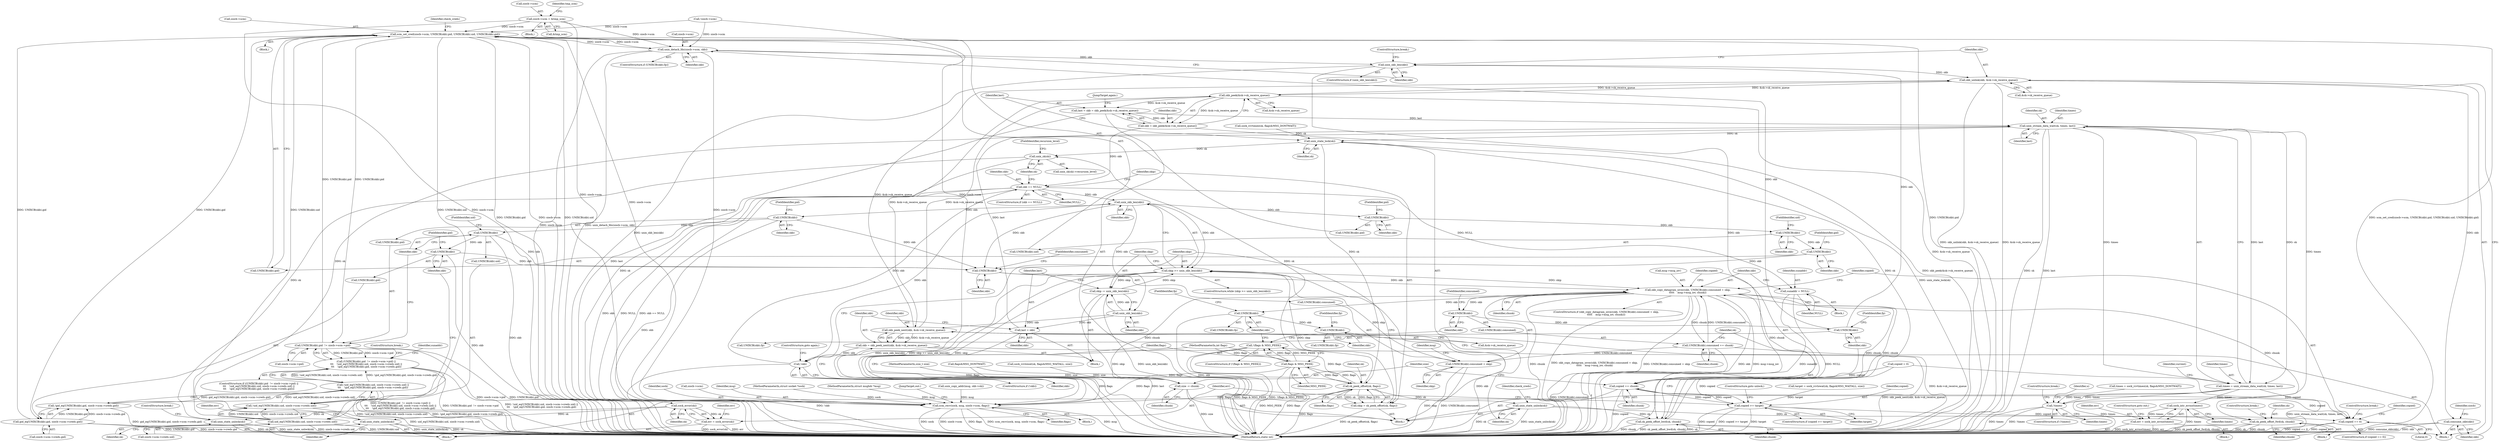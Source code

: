 digraph "0_linux_f3d3342602f8bcbf37d7c46641cb9bca7618eb1c_36@pointer" {
"1000193" [label="(Call,siocb->scm = &tmp_scm)"];
"1000392" [label="(Call,scm_set_cred(siocb->scm, UNIXCB(skb).pid, UNIXCB(skb).uid, UNIXCB(skb).gid))"];
"1000345" [label="(Call,UNIXCB(skb).pid  != siocb->scm->pid)"];
"1000344" [label="(Call,(UNIXCB(skb).pid  != siocb->scm->pid) ||\n\t\t\t    !uid_eq(UNIXCB(skb).uid, siocb->scm->creds.uid) ||\n\t\t\t    !gid_eq(UNIXCB(skb).gid, siocb->scm->creds.gid))"];
"1000357" [label="(Call,uid_eq(UNIXCB(skb).uid, siocb->scm->creds.uid))"];
"1000356" [label="(Call,!uid_eq(UNIXCB(skb).uid, siocb->scm->creds.uid))"];
"1000355" [label="(Call,!uid_eq(UNIXCB(skb).uid, siocb->scm->creds.uid) ||\n\t\t\t    !gid_eq(UNIXCB(skb).gid, siocb->scm->creds.gid))"];
"1000370" [label="(Call,gid_eq(UNIXCB(skb).gid, siocb->scm->creds.gid))"];
"1000369" [label="(Call,!gid_eq(UNIXCB(skb).gid, siocb->scm->creds.gid))"];
"1000471" [label="(Call,unix_detach_fds(siocb->scm, skb))"];
"1000477" [label="(Call,unix_skb_len(skb))"];
"1000480" [label="(Call,skb_unlink(skb, &sk->sk_receive_queue))"];
"1000231" [label="(Call,skb_peek(&sk->sk_receive_queue))"];
"1000227" [label="(Call,last = skb = skb_peek(&sk->sk_receive_queue))"];
"1000284" [label="(Call,unix_stream_data_wait(sk, timeo, last))"];
"1000225" [label="(Call,unix_state_lock(sk))"];
"1000244" [label="(Call,unix_sk(sk))"];
"1000255" [label="(Call,sock_error(sk))"];
"1000253" [label="(Call,err = sock_error(sk))"];
"1000267" [label="(Call,unix_state_unlock(sk))"];
"1000305" [label="(Call,unix_state_unlock(sk))"];
"1000310" [label="(Call,sk_peek_offset(sk, flags))"];
"1000308" [label="(Call,skip = sk_peek_offset(sk, flags))"];
"1000314" [label="(Call,skip >= unix_skb_len(skb))"];
"1000319" [label="(Call,skip -= unix_skb_len(skb))"];
"1000423" [label="(Call,skb_copy_datagram_iovec(skb, UNIXCB(skb).consumed + skip,\n\t\t\t\t\t    msg->msg_iov, chunk))"];
"1000445" [label="(Call,copied += chunk)"];
"1000249" [label="(Call,copied >= target)"];
"1000437" [label="(Call,copied == 0)"];
"1000448" [label="(Call,size -= chunk)"];
"1000457" [label="(Call,UNIXCB(skb).consumed += chunk)"];
"1000425" [label="(Call,UNIXCB(skb).consumed + skip)"];
"1000459" [label="(Call,UNIXCB(skb))"];
"1000468" [label="(Call,UNIXCB(skb))"];
"1000463" [label="(Call,sk_peek_offset_bwd(sk, chunk))"];
"1000499" [label="(Call,UNIXCB(skb))"];
"1000510" [label="(Call,UNIXCB(skb))"];
"1000513" [label="(Call,sk_peek_offset_fwd(sk, chunk))"];
"1000338" [label="(Call,unix_state_unlock(sk))"];
"1000453" [label="(Call,flags & MSG_PEEK)"];
"1000452" [label="(Call,!(flags & MSG_PEEK))"];
"1000523" [label="(Call,scm_recv(sock, msg, siocb->scm, flags))"];
"1000282" [label="(Call,timeo = unix_stream_data_wait(sk, timeo, last))"];
"1000274" [label="(Call,!timeo)"];
"1000300" [label="(Call,sock_intr_errno(timeo))"];
"1000298" [label="(Call,err = sock_intr_errno(timeo))"];
"1000229" [label="(Call,skb = skb_peek(&sk->sk_receive_queue))"];
"1000238" [label="(Call,skb == NULL)"];
"1000316" [label="(Call,unix_skb_len(skb))"];
"1000321" [label="(Call,unix_skb_len(skb))"];
"1000323" [label="(Call,last = skb)"];
"1000328" [label="(Call,skb_peek_next(skb, &sk->sk_receive_queue))"];
"1000326" [label="(Call,skb = skb_peek_next(skb, &sk->sk_receive_queue))"];
"1000335" [label="(Call,!skb)"];
"1000347" [label="(Call,UNIXCB(skb))"];
"1000359" [label="(Call,UNIXCB(skb))"];
"1000372" [label="(Call,UNIXCB(skb))"];
"1000427" [label="(Call,UNIXCB(skb))"];
"1000397" [label="(Call,UNIXCB(skb))"];
"1000401" [label="(Call,UNIXCB(skb))"];
"1000405" [label="(Call,UNIXCB(skb))"];
"1000419" [label="(Call,sunaddr = NULL)"];
"1000486" [label="(Call,consume_skb(skb))"];
"1000309" [label="(Identifier,skip)"];
"1000360" [label="(Identifier,skb)"];
"1000249" [label="(Call,copied >= target)"];
"1000438" [label="(Identifier,copied)"];
"1000339" [label="(Identifier,sk)"];
"1000460" [label="(Identifier,skb)"];
"1000311" [label="(Identifier,sk)"];
"1000516" [label="(ControlStructure,break;)"];
"1000413" [label="(Block,)"];
"1000486" [label="(Call,consume_skb(skb))"];
"1000193" [label="(Call,siocb->scm = &tmp_scm)"];
"1000436" [label="(ControlStructure,if (copied == 0))"];
"1000335" [label="(Call,!skb)"];
"1000285" [label="(Identifier,sk)"];
"1000287" [label="(Identifier,last)"];
"1000419" [label="(Call,sunaddr = NULL)"];
"1000258" [label="(Identifier,err)"];
"1000422" [label="(ControlStructure,if (skb_copy_datagram_iovec(skb, UNIXCB(skb).consumed + skip,\n\t\t\t\t\t    msg->msg_iov, chunk)))"];
"1000330" [label="(Call,&sk->sk_receive_queue)"];
"1000382" [label="(ControlStructure,break;)"];
"1000498" [label="(Call,UNIXCB(skb).fp)"];
"1000318" [label="(Block,)"];
"1000346" [label="(Call,UNIXCB(skb).pid)"];
"1000374" [label="(FieldIdentifier,gid)"];
"1000428" [label="(Identifier,skb)"];
"1000456" [label="(Block,)"];
"1000194" [label="(Call,siocb->scm)"];
"1000420" [label="(Identifier,sunaddr)"];
"1000403" [label="(FieldIdentifier,uid)"];
"1000343" [label="(ControlStructure,if ((UNIXCB(skb).pid  != siocb->scm->pid) ||\n\t\t\t    !uid_eq(UNIXCB(skb).uid, siocb->scm->creds.uid) ||\n\t\t\t    !gid_eq(UNIXCB(skb).gid, siocb->scm->creds.gid)))"];
"1000373" [label="(Identifier,skb)"];
"1000255" [label="(Call,sock_error(sk))"];
"1000512" [label="(FieldIdentifier,fp)"];
"1000225" [label="(Call,unix_state_lock(sk))"];
"1000276" [label="(ControlStructure,break;)"];
"1000362" [label="(Call,siocb->scm->creds.uid)"];
"1000254" [label="(Identifier,err)"];
"1000188" [label="(Call,!siocb->scm)"];
"1000465" [label="(Identifier,chunk)"];
"1000112" [label="(MethodParameterIn,int flags)"];
"1000341" [label="(Identifier,check_creds)"];
"1000500" [label="(Identifier,skb)"];
"1000447" [label="(Identifier,chunk)"];
"1000458" [label="(Call,UNIXCB(skb).consumed)"];
"1000453" [label="(Call,flags & MSG_PEEK)"];
"1000251" [label="(Identifier,target)"];
"1000431" [label="(Call,msg->msg_iov)"];
"1000201" [label="(Identifier,tmp_scm)"];
"1000407" [label="(FieldIdentifier,gid)"];
"1000499" [label="(Call,UNIXCB(skb))"];
"1000336" [label="(Identifier,skb)"];
"1000404" [label="(Call,UNIXCB(skb).gid)"];
"1000439" [label="(Literal,0)"];
"1000421" [label="(Identifier,NULL)"];
"1000347" [label="(Call,UNIXCB(skb))"];
"1000256" [label="(Identifier,sk)"];
"1000283" [label="(Identifier,timeo)"];
"1000192" [label="(Block,)"];
"1000491" [label="(Identifier,siocb)"];
"1000286" [label="(Identifier,timeo)"];
"1000470" [label="(FieldIdentifier,fp)"];
"1000472" [label="(Call,siocb->scm)"];
"1000455" [label="(Identifier,MSG_PEEK)"];
"1000326" [label="(Call,skb = skb_peek_next(skb, &sk->sk_receive_queue))"];
"1000398" [label="(Identifier,skb)"];
"1000240" [label="(Identifier,NULL)"];
"1000322" [label="(Identifier,skb)"];
"1000462" [label="(Identifier,chunk)"];
"1000393" [label="(Call,siocb->scm)"];
"1000487" [label="(Identifier,skb)"];
"1000423" [label="(Call,skb_copy_datagram_iovec(skb, UNIXCB(skb).consumed + skip,\n\t\t\t\t\t    msg->msg_iov, chunk))"];
"1000237" [label="(ControlStructure,if (skb == NULL))"];
"1000526" [label="(Call,siocb->scm)"];
"1000315" [label="(Identifier,skip)"];
"1000284" [label="(Call,unix_stream_data_wait(sk, timeo, last))"];
"1000445" [label="(Call,copied += chunk)"];
"1000355" [label="(Call,!uid_eq(UNIXCB(skb).uid, siocb->scm->creds.uid) ||\n\t\t\t    !gid_eq(UNIXCB(skb).gid, siocb->scm->creds.gid))"];
"1000338" [label="(Call,unix_state_unlock(sk))"];
"1000245" [label="(Identifier,sk)"];
"1000305" [label="(Call,unix_state_unlock(sk))"];
"1000525" [label="(Identifier,msg)"];
"1000226" [label="(Identifier,sk)"];
"1000273" [label="(ControlStructure,if (!timeo))"];
"1000476" [label="(ControlStructure,if (unix_skb_len(skb)))"];
"1000451" [label="(ControlStructure,if (!(flags & MSG_PEEK)))"];
"1000230" [label="(Identifier,skb)"];
"1000457" [label="(Call,UNIXCB(skb).consumed += chunk)"];
"1000297" [label="(Block,)"];
"1000253" [label="(Call,err = sock_error(sk))"];
"1000480" [label="(Call,skb_unlink(skb, &sk->sk_receive_queue))"];
"1000312" [label="(Identifier,flags)"];
"1000359" [label="(Call,UNIXCB(skb))"];
"1000138" [label="(Call,copied = 0)"];
"1000252" [label="(ControlStructure,goto unlock;)"];
"1000477" [label="(Call,unix_skb_len(skb))"];
"1000229" [label="(Call,skb = skb_peek(&sk->sk_receive_queue))"];
"1000109" [label="(MethodParameterIn,struct socket *sock)"];
"1000402" [label="(Identifier,skb)"];
"1000450" [label="(Identifier,chunk)"];
"1000349" [label="(FieldIdentifier,pid)"];
"1000291" [label="(Identifier,current)"];
"1000461" [label="(FieldIdentifier,consumed)"];
"1000110" [label="(MethodParameterIn,struct msghdr *msg)"];
"1000532" [label="(MethodReturn,static int)"];
"1000371" [label="(Call,UNIXCB(skb).gid)"];
"1000429" [label="(FieldIdentifier,consumed)"];
"1000316" [label="(Call,unix_skb_len(skb))"];
"1000182" [label="(Call,sock_rcvtimeo(sk, flags&MSG_DONTWAIT))"];
"1000427" [label="(Call,UNIXCB(skb))"];
"1000270" [label="(Identifier,err)"];
"1000469" [label="(Identifier,skb)"];
"1000113" [label="(Block,)"];
"1000530" [label="(JumpTarget,out:)"];
"1000414" [label="(Call,unix_copy_addr(msg, skb->sk))"];
"1000302" [label="(ControlStructure,goto out;)"];
"1000172" [label="(Call,target = sock_rcvlowat(sk, flags&MSG_WAITALL, size))"];
"1000514" [label="(Identifier,sk)"];
"1000344" [label="(Call,(UNIXCB(skb).pid  != siocb->scm->pid) ||\n\t\t\t    !uid_eq(UNIXCB(skb).uid, siocb->scm->creds.uid) ||\n\t\t\t    !gid_eq(UNIXCB(skb).gid, siocb->scm->creds.gid))"];
"1000327" [label="(Identifier,skb)"];
"1000241" [label="(Block,)"];
"1000232" [label="(Call,&sk->sk_receive_queue)"];
"1000524" [label="(Identifier,sock)"];
"1000372" [label="(Call,UNIXCB(skb))"];
"1000370" [label="(Call,gid_eq(UNIXCB(skb).gid, siocb->scm->creds.gid))"];
"1000350" [label="(Call,siocb->scm->pid)"];
"1000236" [label="(JumpTarget,again:)"];
"1000400" [label="(Call,UNIXCB(skb).uid)"];
"1000221" [label="(Block,)"];
"1000356" [label="(Call,!uid_eq(UNIXCB(skb).uid, siocb->scm->creds.uid))"];
"1000282" [label="(Call,timeo = unix_stream_data_wait(sk, timeo, last))"];
"1000319" [label="(Call,skip -= unix_skb_len(skb))"];
"1000425" [label="(Call,UNIXCB(skb).consumed + skip)"];
"1000399" [label="(FieldIdentifier,pid)"];
"1000509" [label="(Call,UNIXCB(skb).fp)"];
"1000357" [label="(Call,uid_eq(UNIXCB(skb).uid, siocb->scm->creds.uid))"];
"1000184" [label="(Call,flags&MSG_DONTWAIT)"];
"1000111" [label="(MethodParameterIn,size_t size)"];
"1000406" [label="(Identifier,skb)"];
"1000511" [label="(Identifier,skb)"];
"1000314" [label="(Call,skip >= unix_skb_len(skb))"];
"1000174" [label="(Call,sock_rcvlowat(sk, flags&MSG_WAITALL, size))"];
"1000481" [label="(Identifier,skb)"];
"1000459" [label="(Call,UNIXCB(skb))"];
"1000308" [label="(Call,skip = sk_peek_offset(sk, flags))"];
"1000463" [label="(Call,sk_peek_offset_bwd(sk, chunk))"];
"1000324" [label="(Identifier,last)"];
"1000452" [label="(Call,!(flags & MSG_PEEK))"];
"1000432" [label="(Identifier,msg)"];
"1000358" [label="(Call,UNIXCB(skb).uid)"];
"1000267" [label="(Call,unix_state_unlock(sk))"];
"1000437" [label="(Call,copied == 0)"];
"1000466" [label="(ControlStructure,if (UNIXCB(skb).fp))"];
"1000274" [label="(Call,!timeo)"];
"1000298" [label="(Call,err = sock_intr_errno(timeo))"];
"1000238" [label="(Call,skb == NULL)"];
"1000496" [label="(Block,)"];
"1000397" [label="(Call,UNIXCB(skb))"];
"1000323" [label="(Call,last = skb)"];
"1000246" [label="(FieldIdentifier,recursion_level)"];
"1000239" [label="(Identifier,skb)"];
"1000280" [label="(Identifier,u)"];
"1000482" [label="(Call,&sk->sk_receive_queue)"];
"1000523" [label="(Call,scm_recv(sock, msg, siocb->scm, flags))"];
"1000479" [label="(ControlStructure,break;)"];
"1000313" [label="(ControlStructure,while (skip >= unix_skb_len(skb)))"];
"1000361" [label="(FieldIdentifier,uid)"];
"1000513" [label="(Call,sk_peek_offset_fwd(sk, chunk))"];
"1000369" [label="(Call,!gid_eq(UNIXCB(skb).gid, siocb->scm->creds.gid))"];
"1000228" [label="(Identifier,last)"];
"1000268" [label="(Identifier,sk)"];
"1000446" [label="(Identifier,copied)"];
"1000300" [label="(Call,sock_intr_errno(timeo))"];
"1000317" [label="(Identifier,skb)"];
"1000348" [label="(Identifier,skb)"];
"1000334" [label="(ControlStructure,if (!skb))"];
"1000329" [label="(Identifier,skb)"];
"1000510" [label="(Call,UNIXCB(skb))"];
"1000444" [label="(ControlStructure,break;)"];
"1000515" [label="(Identifier,chunk)"];
"1000244" [label="(Call,unix_sk(sk))"];
"1000320" [label="(Identifier,skip)"];
"1000197" [label="(Call,&tmp_scm)"];
"1000306" [label="(Identifier,sk)"];
"1000434" [label="(Identifier,chunk)"];
"1000248" [label="(ControlStructure,if (copied >= target))"];
"1000250" [label="(Identifier,copied)"];
"1000467" [label="(Call,UNIXCB(skb).fp)"];
"1000529" [label="(Identifier,flags)"];
"1000275" [label="(Identifier,timeo)"];
"1000299" [label="(Identifier,err)"];
"1000391" [label="(Block,)"];
"1000243" [label="(Call,unix_sk(sk)->recursion_level)"];
"1000180" [label="(Call,timeo = sock_rcvtimeo(sk, flags&MSG_DONTWAIT))"];
"1000325" [label="(Identifier,skb)"];
"1000321" [label="(Call,unix_skb_len(skb))"];
"1000424" [label="(Identifier,skb)"];
"1000401" [label="(Call,UNIXCB(skb))"];
"1000478" [label="(Identifier,skb)"];
"1000405" [label="(Call,UNIXCB(skb))"];
"1000227" [label="(Call,last = skb = skb_peek(&sk->sk_receive_queue))"];
"1000396" [label="(Call,UNIXCB(skb).pid)"];
"1000449" [label="(Identifier,size)"];
"1000454" [label="(Identifier,flags)"];
"1000375" [label="(Call,siocb->scm->creds.gid)"];
"1000441" [label="(Identifier,copied)"];
"1000307" [label="(ControlStructure,break;)"];
"1000468" [label="(Call,UNIXCB(skb))"];
"1000328" [label="(Call,skb_peek_next(skb, &sk->sk_receive_queue))"];
"1000301" [label="(Identifier,timeo)"];
"1000426" [label="(Call,UNIXCB(skb).consumed)"];
"1000501" [label="(FieldIdentifier,fp)"];
"1000231" [label="(Call,skb_peek(&sk->sk_receive_queue))"];
"1000464" [label="(Identifier,sk)"];
"1000430" [label="(Identifier,skip)"];
"1000471" [label="(Call,unix_detach_fds(siocb->scm, skb))"];
"1000337" [label="(ControlStructure,goto again;)"];
"1000475" [label="(Identifier,skb)"];
"1000310" [label="(Call,sk_peek_offset(sk, flags))"];
"1000409" [label="(Identifier,check_creds)"];
"1000345" [label="(Call,UNIXCB(skb).pid  != siocb->scm->pid)"];
"1000392" [label="(Call,scm_set_cred(siocb->scm, UNIXCB(skb).pid, UNIXCB(skb).uid, UNIXCB(skb).gid))"];
"1000448" [label="(Call,size -= chunk)"];
"1000412" [label="(Identifier,sunaddr)"];
"1000193" -> "1000192"  [label="AST: "];
"1000193" -> "1000197"  [label="CFG: "];
"1000194" -> "1000193"  [label="AST: "];
"1000197" -> "1000193"  [label="AST: "];
"1000201" -> "1000193"  [label="CFG: "];
"1000193" -> "1000532"  [label="DDG: siocb->scm"];
"1000193" -> "1000392"  [label="DDG: siocb->scm"];
"1000193" -> "1000471"  [label="DDG: siocb->scm"];
"1000193" -> "1000523"  [label="DDG: siocb->scm"];
"1000392" -> "1000391"  [label="AST: "];
"1000392" -> "1000404"  [label="CFG: "];
"1000393" -> "1000392"  [label="AST: "];
"1000396" -> "1000392"  [label="AST: "];
"1000400" -> "1000392"  [label="AST: "];
"1000404" -> "1000392"  [label="AST: "];
"1000409" -> "1000392"  [label="CFG: "];
"1000392" -> "1000532"  [label="DDG: UNIXCB(skb).pid"];
"1000392" -> "1000532"  [label="DDG: scm_set_cred(siocb->scm, UNIXCB(skb).pid, UNIXCB(skb).uid, UNIXCB(skb).gid)"];
"1000392" -> "1000532"  [label="DDG: UNIXCB(skb).gid"];
"1000392" -> "1000532"  [label="DDG: siocb->scm"];
"1000392" -> "1000532"  [label="DDG: UNIXCB(skb).uid"];
"1000392" -> "1000345"  [label="DDG: UNIXCB(skb).pid"];
"1000392" -> "1000357"  [label="DDG: UNIXCB(skb).uid"];
"1000392" -> "1000370"  [label="DDG: UNIXCB(skb).gid"];
"1000471" -> "1000392"  [label="DDG: siocb->scm"];
"1000188" -> "1000392"  [label="DDG: siocb->scm"];
"1000345" -> "1000392"  [label="DDG: UNIXCB(skb).pid"];
"1000357" -> "1000392"  [label="DDG: UNIXCB(skb).uid"];
"1000370" -> "1000392"  [label="DDG: UNIXCB(skb).gid"];
"1000392" -> "1000471"  [label="DDG: siocb->scm"];
"1000392" -> "1000523"  [label="DDG: siocb->scm"];
"1000345" -> "1000344"  [label="AST: "];
"1000345" -> "1000350"  [label="CFG: "];
"1000346" -> "1000345"  [label="AST: "];
"1000350" -> "1000345"  [label="AST: "];
"1000360" -> "1000345"  [label="CFG: "];
"1000344" -> "1000345"  [label="CFG: "];
"1000345" -> "1000532"  [label="DDG: siocb->scm->pid"];
"1000345" -> "1000532"  [label="DDG: UNIXCB(skb).pid"];
"1000345" -> "1000344"  [label="DDG: UNIXCB(skb).pid"];
"1000345" -> "1000344"  [label="DDG: siocb->scm->pid"];
"1000344" -> "1000343"  [label="AST: "];
"1000344" -> "1000355"  [label="CFG: "];
"1000355" -> "1000344"  [label="AST: "];
"1000382" -> "1000344"  [label="CFG: "];
"1000412" -> "1000344"  [label="CFG: "];
"1000344" -> "1000532"  [label="DDG: (UNIXCB(skb).pid  != siocb->scm->pid) ||\n\t\t\t    !uid_eq(UNIXCB(skb).uid, siocb->scm->creds.uid) ||\n\t\t\t    !gid_eq(UNIXCB(skb).gid, siocb->scm->creds.gid)"];
"1000344" -> "1000532"  [label="DDG: UNIXCB(skb).pid  != siocb->scm->pid"];
"1000344" -> "1000532"  [label="DDG: !uid_eq(UNIXCB(skb).uid, siocb->scm->creds.uid) ||\n\t\t\t    !gid_eq(UNIXCB(skb).gid, siocb->scm->creds.gid)"];
"1000355" -> "1000344"  [label="DDG: !uid_eq(UNIXCB(skb).uid, siocb->scm->creds.uid)"];
"1000355" -> "1000344"  [label="DDG: !gid_eq(UNIXCB(skb).gid, siocb->scm->creds.gid)"];
"1000357" -> "1000356"  [label="AST: "];
"1000357" -> "1000362"  [label="CFG: "];
"1000358" -> "1000357"  [label="AST: "];
"1000362" -> "1000357"  [label="AST: "];
"1000356" -> "1000357"  [label="CFG: "];
"1000357" -> "1000532"  [label="DDG: UNIXCB(skb).uid"];
"1000357" -> "1000532"  [label="DDG: siocb->scm->creds.uid"];
"1000357" -> "1000356"  [label="DDG: UNIXCB(skb).uid"];
"1000357" -> "1000356"  [label="DDG: siocb->scm->creds.uid"];
"1000356" -> "1000355"  [label="AST: "];
"1000373" -> "1000356"  [label="CFG: "];
"1000355" -> "1000356"  [label="CFG: "];
"1000356" -> "1000532"  [label="DDG: uid_eq(UNIXCB(skb).uid, siocb->scm->creds.uid)"];
"1000356" -> "1000355"  [label="DDG: uid_eq(UNIXCB(skb).uid, siocb->scm->creds.uid)"];
"1000355" -> "1000369"  [label="CFG: "];
"1000369" -> "1000355"  [label="AST: "];
"1000355" -> "1000532"  [label="DDG: !gid_eq(UNIXCB(skb).gid, siocb->scm->creds.gid)"];
"1000355" -> "1000532"  [label="DDG: !uid_eq(UNIXCB(skb).uid, siocb->scm->creds.uid)"];
"1000369" -> "1000355"  [label="DDG: gid_eq(UNIXCB(skb).gid, siocb->scm->creds.gid)"];
"1000370" -> "1000369"  [label="AST: "];
"1000370" -> "1000375"  [label="CFG: "];
"1000371" -> "1000370"  [label="AST: "];
"1000375" -> "1000370"  [label="AST: "];
"1000369" -> "1000370"  [label="CFG: "];
"1000370" -> "1000532"  [label="DDG: siocb->scm->creds.gid"];
"1000370" -> "1000532"  [label="DDG: UNIXCB(skb).gid"];
"1000370" -> "1000369"  [label="DDG: UNIXCB(skb).gid"];
"1000370" -> "1000369"  [label="DDG: siocb->scm->creds.gid"];
"1000369" -> "1000532"  [label="DDG: gid_eq(UNIXCB(skb).gid, siocb->scm->creds.gid)"];
"1000471" -> "1000466"  [label="AST: "];
"1000471" -> "1000475"  [label="CFG: "];
"1000472" -> "1000471"  [label="AST: "];
"1000475" -> "1000471"  [label="AST: "];
"1000478" -> "1000471"  [label="CFG: "];
"1000471" -> "1000532"  [label="DDG: siocb->scm"];
"1000471" -> "1000532"  [label="DDG: unix_detach_fds(siocb->scm, skb)"];
"1000188" -> "1000471"  [label="DDG: siocb->scm"];
"1000468" -> "1000471"  [label="DDG: skb"];
"1000471" -> "1000477"  [label="DDG: skb"];
"1000471" -> "1000523"  [label="DDG: siocb->scm"];
"1000477" -> "1000476"  [label="AST: "];
"1000477" -> "1000478"  [label="CFG: "];
"1000478" -> "1000477"  [label="AST: "];
"1000479" -> "1000477"  [label="CFG: "];
"1000481" -> "1000477"  [label="CFG: "];
"1000477" -> "1000532"  [label="DDG: unix_skb_len(skb)"];
"1000477" -> "1000532"  [label="DDG: skb"];
"1000468" -> "1000477"  [label="DDG: skb"];
"1000477" -> "1000480"  [label="DDG: skb"];
"1000480" -> "1000456"  [label="AST: "];
"1000480" -> "1000482"  [label="CFG: "];
"1000481" -> "1000480"  [label="AST: "];
"1000482" -> "1000480"  [label="AST: "];
"1000487" -> "1000480"  [label="CFG: "];
"1000480" -> "1000532"  [label="DDG: skb_unlink(skb, &sk->sk_receive_queue)"];
"1000480" -> "1000532"  [label="DDG: &sk->sk_receive_queue"];
"1000480" -> "1000231"  [label="DDG: &sk->sk_receive_queue"];
"1000328" -> "1000480"  [label="DDG: &sk->sk_receive_queue"];
"1000231" -> "1000480"  [label="DDG: &sk->sk_receive_queue"];
"1000480" -> "1000486"  [label="DDG: skb"];
"1000231" -> "1000229"  [label="AST: "];
"1000231" -> "1000232"  [label="CFG: "];
"1000232" -> "1000231"  [label="AST: "];
"1000229" -> "1000231"  [label="CFG: "];
"1000231" -> "1000532"  [label="DDG: &sk->sk_receive_queue"];
"1000231" -> "1000227"  [label="DDG: &sk->sk_receive_queue"];
"1000231" -> "1000229"  [label="DDG: &sk->sk_receive_queue"];
"1000328" -> "1000231"  [label="DDG: &sk->sk_receive_queue"];
"1000231" -> "1000328"  [label="DDG: &sk->sk_receive_queue"];
"1000227" -> "1000221"  [label="AST: "];
"1000227" -> "1000229"  [label="CFG: "];
"1000228" -> "1000227"  [label="AST: "];
"1000229" -> "1000227"  [label="AST: "];
"1000236" -> "1000227"  [label="CFG: "];
"1000227" -> "1000532"  [label="DDG: last"];
"1000229" -> "1000227"  [label="DDG: skb"];
"1000227" -> "1000284"  [label="DDG: last"];
"1000284" -> "1000282"  [label="AST: "];
"1000284" -> "1000287"  [label="CFG: "];
"1000285" -> "1000284"  [label="AST: "];
"1000286" -> "1000284"  [label="AST: "];
"1000287" -> "1000284"  [label="AST: "];
"1000282" -> "1000284"  [label="CFG: "];
"1000284" -> "1000532"  [label="DDG: sk"];
"1000284" -> "1000532"  [label="DDG: last"];
"1000284" -> "1000225"  [label="DDG: sk"];
"1000284" -> "1000282"  [label="DDG: sk"];
"1000284" -> "1000282"  [label="DDG: timeo"];
"1000284" -> "1000282"  [label="DDG: last"];
"1000267" -> "1000284"  [label="DDG: sk"];
"1000274" -> "1000284"  [label="DDG: timeo"];
"1000323" -> "1000284"  [label="DDG: last"];
"1000225" -> "1000221"  [label="AST: "];
"1000225" -> "1000226"  [label="CFG: "];
"1000226" -> "1000225"  [label="AST: "];
"1000228" -> "1000225"  [label="CFG: "];
"1000225" -> "1000532"  [label="DDG: unix_state_lock(sk)"];
"1000463" -> "1000225"  [label="DDG: sk"];
"1000182" -> "1000225"  [label="DDG: sk"];
"1000225" -> "1000244"  [label="DDG: sk"];
"1000225" -> "1000310"  [label="DDG: sk"];
"1000244" -> "1000243"  [label="AST: "];
"1000244" -> "1000245"  [label="CFG: "];
"1000245" -> "1000244"  [label="AST: "];
"1000246" -> "1000244"  [label="CFG: "];
"1000310" -> "1000244"  [label="DDG: sk"];
"1000244" -> "1000255"  [label="DDG: sk"];
"1000244" -> "1000305"  [label="DDG: sk"];
"1000255" -> "1000253"  [label="AST: "];
"1000255" -> "1000256"  [label="CFG: "];
"1000256" -> "1000255"  [label="AST: "];
"1000253" -> "1000255"  [label="CFG: "];
"1000255" -> "1000253"  [label="DDG: sk"];
"1000255" -> "1000267"  [label="DDG: sk"];
"1000255" -> "1000305"  [label="DDG: sk"];
"1000253" -> "1000241"  [label="AST: "];
"1000254" -> "1000253"  [label="AST: "];
"1000258" -> "1000253"  [label="CFG: "];
"1000253" -> "1000532"  [label="DDG: sock_error(sk)"];
"1000253" -> "1000532"  [label="DDG: err"];
"1000267" -> "1000241"  [label="AST: "];
"1000267" -> "1000268"  [label="CFG: "];
"1000268" -> "1000267"  [label="AST: "];
"1000270" -> "1000267"  [label="CFG: "];
"1000267" -> "1000532"  [label="DDG: sk"];
"1000267" -> "1000532"  [label="DDG: unix_state_unlock(sk)"];
"1000305" -> "1000241"  [label="AST: "];
"1000305" -> "1000306"  [label="CFG: "];
"1000306" -> "1000305"  [label="AST: "];
"1000307" -> "1000305"  [label="CFG: "];
"1000305" -> "1000532"  [label="DDG: unix_state_unlock(sk)"];
"1000305" -> "1000532"  [label="DDG: sk"];
"1000310" -> "1000308"  [label="AST: "];
"1000310" -> "1000312"  [label="CFG: "];
"1000311" -> "1000310"  [label="AST: "];
"1000312" -> "1000310"  [label="AST: "];
"1000308" -> "1000310"  [label="CFG: "];
"1000310" -> "1000532"  [label="DDG: flags"];
"1000310" -> "1000308"  [label="DDG: sk"];
"1000310" -> "1000308"  [label="DDG: flags"];
"1000184" -> "1000310"  [label="DDG: flags"];
"1000453" -> "1000310"  [label="DDG: flags"];
"1000112" -> "1000310"  [label="DDG: flags"];
"1000310" -> "1000338"  [label="DDG: sk"];
"1000310" -> "1000453"  [label="DDG: flags"];
"1000310" -> "1000523"  [label="DDG: flags"];
"1000308" -> "1000221"  [label="AST: "];
"1000309" -> "1000308"  [label="AST: "];
"1000315" -> "1000308"  [label="CFG: "];
"1000308" -> "1000532"  [label="DDG: sk_peek_offset(sk, flags)"];
"1000308" -> "1000314"  [label="DDG: skip"];
"1000314" -> "1000313"  [label="AST: "];
"1000314" -> "1000316"  [label="CFG: "];
"1000315" -> "1000314"  [label="AST: "];
"1000316" -> "1000314"  [label="AST: "];
"1000320" -> "1000314"  [label="CFG: "];
"1000339" -> "1000314"  [label="CFG: "];
"1000314" -> "1000532"  [label="DDG: skip"];
"1000314" -> "1000532"  [label="DDG: unix_skb_len(skb)"];
"1000314" -> "1000532"  [label="DDG: skip >= unix_skb_len(skb)"];
"1000319" -> "1000314"  [label="DDG: skip"];
"1000316" -> "1000314"  [label="DDG: skb"];
"1000314" -> "1000319"  [label="DDG: skip"];
"1000314" -> "1000423"  [label="DDG: skip"];
"1000314" -> "1000425"  [label="DDG: skip"];
"1000319" -> "1000318"  [label="AST: "];
"1000319" -> "1000321"  [label="CFG: "];
"1000320" -> "1000319"  [label="AST: "];
"1000321" -> "1000319"  [label="AST: "];
"1000324" -> "1000319"  [label="CFG: "];
"1000319" -> "1000532"  [label="DDG: unix_skb_len(skb)"];
"1000319" -> "1000532"  [label="DDG: skip"];
"1000321" -> "1000319"  [label="DDG: skb"];
"1000423" -> "1000422"  [label="AST: "];
"1000423" -> "1000434"  [label="CFG: "];
"1000424" -> "1000423"  [label="AST: "];
"1000425" -> "1000423"  [label="AST: "];
"1000431" -> "1000423"  [label="AST: "];
"1000434" -> "1000423"  [label="AST: "];
"1000438" -> "1000423"  [label="CFG: "];
"1000446" -> "1000423"  [label="CFG: "];
"1000423" -> "1000532"  [label="DDG: chunk"];
"1000423" -> "1000532"  [label="DDG: skb_copy_datagram_iovec(skb, UNIXCB(skb).consumed + skip,\n\t\t\t\t\t    msg->msg_iov, chunk)"];
"1000423" -> "1000532"  [label="DDG: UNIXCB(skb).consumed + skip"];
"1000423" -> "1000532"  [label="DDG: skb"];
"1000423" -> "1000532"  [label="DDG: msg->msg_iov"];
"1000427" -> "1000423"  [label="DDG: skb"];
"1000457" -> "1000423"  [label="DDG: UNIXCB(skb).consumed"];
"1000463" -> "1000423"  [label="DDG: chunk"];
"1000423" -> "1000445"  [label="DDG: chunk"];
"1000423" -> "1000448"  [label="DDG: chunk"];
"1000423" -> "1000457"  [label="DDG: chunk"];
"1000423" -> "1000459"  [label="DDG: skb"];
"1000423" -> "1000463"  [label="DDG: chunk"];
"1000423" -> "1000499"  [label="DDG: skb"];
"1000423" -> "1000513"  [label="DDG: chunk"];
"1000445" -> "1000221"  [label="AST: "];
"1000445" -> "1000447"  [label="CFG: "];
"1000446" -> "1000445"  [label="AST: "];
"1000447" -> "1000445"  [label="AST: "];
"1000449" -> "1000445"  [label="CFG: "];
"1000445" -> "1000532"  [label="DDG: copied"];
"1000445" -> "1000249"  [label="DDG: copied"];
"1000445" -> "1000437"  [label="DDG: copied"];
"1000138" -> "1000445"  [label="DDG: copied"];
"1000249" -> "1000445"  [label="DDG: copied"];
"1000249" -> "1000248"  [label="AST: "];
"1000249" -> "1000251"  [label="CFG: "];
"1000250" -> "1000249"  [label="AST: "];
"1000251" -> "1000249"  [label="AST: "];
"1000252" -> "1000249"  [label="CFG: "];
"1000254" -> "1000249"  [label="CFG: "];
"1000249" -> "1000532"  [label="DDG: target"];
"1000249" -> "1000532"  [label="DDG: copied"];
"1000249" -> "1000532"  [label="DDG: copied >= target"];
"1000138" -> "1000249"  [label="DDG: copied"];
"1000172" -> "1000249"  [label="DDG: target"];
"1000249" -> "1000437"  [label="DDG: copied"];
"1000437" -> "1000436"  [label="AST: "];
"1000437" -> "1000439"  [label="CFG: "];
"1000438" -> "1000437"  [label="AST: "];
"1000439" -> "1000437"  [label="AST: "];
"1000441" -> "1000437"  [label="CFG: "];
"1000444" -> "1000437"  [label="CFG: "];
"1000437" -> "1000532"  [label="DDG: copied == 0"];
"1000437" -> "1000532"  [label="DDG: copied"];
"1000138" -> "1000437"  [label="DDG: copied"];
"1000448" -> "1000221"  [label="AST: "];
"1000448" -> "1000450"  [label="CFG: "];
"1000449" -> "1000448"  [label="AST: "];
"1000450" -> "1000448"  [label="AST: "];
"1000454" -> "1000448"  [label="CFG: "];
"1000448" -> "1000532"  [label="DDG: size"];
"1000174" -> "1000448"  [label="DDG: size"];
"1000111" -> "1000448"  [label="DDG: size"];
"1000457" -> "1000456"  [label="AST: "];
"1000457" -> "1000462"  [label="CFG: "];
"1000458" -> "1000457"  [label="AST: "];
"1000462" -> "1000457"  [label="AST: "];
"1000464" -> "1000457"  [label="CFG: "];
"1000457" -> "1000532"  [label="DDG: UNIXCB(skb).consumed"];
"1000457" -> "1000425"  [label="DDG: UNIXCB(skb).consumed"];
"1000425" -> "1000430"  [label="CFG: "];
"1000426" -> "1000425"  [label="AST: "];
"1000430" -> "1000425"  [label="AST: "];
"1000432" -> "1000425"  [label="CFG: "];
"1000425" -> "1000532"  [label="DDG: UNIXCB(skb).consumed"];
"1000425" -> "1000532"  [label="DDG: skip"];
"1000459" -> "1000458"  [label="AST: "];
"1000459" -> "1000460"  [label="CFG: "];
"1000460" -> "1000459"  [label="AST: "];
"1000461" -> "1000459"  [label="CFG: "];
"1000459" -> "1000468"  [label="DDG: skb"];
"1000468" -> "1000467"  [label="AST: "];
"1000468" -> "1000469"  [label="CFG: "];
"1000469" -> "1000468"  [label="AST: "];
"1000470" -> "1000468"  [label="CFG: "];
"1000463" -> "1000456"  [label="AST: "];
"1000463" -> "1000465"  [label="CFG: "];
"1000464" -> "1000463"  [label="AST: "];
"1000465" -> "1000463"  [label="AST: "];
"1000469" -> "1000463"  [label="CFG: "];
"1000463" -> "1000532"  [label="DDG: chunk"];
"1000463" -> "1000532"  [label="DDG: sk_peek_offset_bwd(sk, chunk)"];
"1000463" -> "1000532"  [label="DDG: sk"];
"1000338" -> "1000463"  [label="DDG: sk"];
"1000499" -> "1000498"  [label="AST: "];
"1000499" -> "1000500"  [label="CFG: "];
"1000500" -> "1000499"  [label="AST: "];
"1000501" -> "1000499"  [label="CFG: "];
"1000499" -> "1000532"  [label="DDG: skb"];
"1000499" -> "1000510"  [label="DDG: skb"];
"1000510" -> "1000509"  [label="AST: "];
"1000510" -> "1000511"  [label="CFG: "];
"1000511" -> "1000510"  [label="AST: "];
"1000512" -> "1000510"  [label="CFG: "];
"1000510" -> "1000532"  [label="DDG: skb"];
"1000513" -> "1000496"  [label="AST: "];
"1000513" -> "1000515"  [label="CFG: "];
"1000514" -> "1000513"  [label="AST: "];
"1000515" -> "1000513"  [label="AST: "];
"1000516" -> "1000513"  [label="CFG: "];
"1000513" -> "1000532"  [label="DDG: sk_peek_offset_fwd(sk, chunk)"];
"1000513" -> "1000532"  [label="DDG: sk"];
"1000513" -> "1000532"  [label="DDG: chunk"];
"1000338" -> "1000513"  [label="DDG: sk"];
"1000338" -> "1000221"  [label="AST: "];
"1000338" -> "1000339"  [label="CFG: "];
"1000339" -> "1000338"  [label="AST: "];
"1000341" -> "1000338"  [label="CFG: "];
"1000338" -> "1000532"  [label="DDG: sk"];
"1000338" -> "1000532"  [label="DDG: unix_state_unlock(sk)"];
"1000453" -> "1000452"  [label="AST: "];
"1000453" -> "1000455"  [label="CFG: "];
"1000454" -> "1000453"  [label="AST: "];
"1000455" -> "1000453"  [label="AST: "];
"1000452" -> "1000453"  [label="CFG: "];
"1000453" -> "1000532"  [label="DDG: MSG_PEEK"];
"1000453" -> "1000532"  [label="DDG: flags"];
"1000453" -> "1000452"  [label="DDG: flags"];
"1000453" -> "1000452"  [label="DDG: MSG_PEEK"];
"1000112" -> "1000453"  [label="DDG: flags"];
"1000453" -> "1000523"  [label="DDG: flags"];
"1000452" -> "1000451"  [label="AST: "];
"1000460" -> "1000452"  [label="CFG: "];
"1000500" -> "1000452"  [label="CFG: "];
"1000452" -> "1000532"  [label="DDG: !(flags & MSG_PEEK)"];
"1000452" -> "1000532"  [label="DDG: flags & MSG_PEEK"];
"1000523" -> "1000113"  [label="AST: "];
"1000523" -> "1000529"  [label="CFG: "];
"1000524" -> "1000523"  [label="AST: "];
"1000525" -> "1000523"  [label="AST: "];
"1000526" -> "1000523"  [label="AST: "];
"1000529" -> "1000523"  [label="AST: "];
"1000530" -> "1000523"  [label="CFG: "];
"1000523" -> "1000532"  [label="DDG: msg"];
"1000523" -> "1000532"  [label="DDG: sock"];
"1000523" -> "1000532"  [label="DDG: siocb->scm"];
"1000523" -> "1000532"  [label="DDG: flags"];
"1000523" -> "1000532"  [label="DDG: scm_recv(sock, msg, siocb->scm, flags)"];
"1000109" -> "1000523"  [label="DDG: sock"];
"1000414" -> "1000523"  [label="DDG: msg"];
"1000110" -> "1000523"  [label="DDG: msg"];
"1000188" -> "1000523"  [label="DDG: siocb->scm"];
"1000184" -> "1000523"  [label="DDG: flags"];
"1000112" -> "1000523"  [label="DDG: flags"];
"1000282" -> "1000241"  [label="AST: "];
"1000283" -> "1000282"  [label="AST: "];
"1000291" -> "1000282"  [label="CFG: "];
"1000282" -> "1000532"  [label="DDG: unix_stream_data_wait(sk, timeo, last)"];
"1000282" -> "1000532"  [label="DDG: timeo"];
"1000282" -> "1000274"  [label="DDG: timeo"];
"1000282" -> "1000300"  [label="DDG: timeo"];
"1000274" -> "1000273"  [label="AST: "];
"1000274" -> "1000275"  [label="CFG: "];
"1000275" -> "1000274"  [label="AST: "];
"1000276" -> "1000274"  [label="CFG: "];
"1000280" -> "1000274"  [label="CFG: "];
"1000274" -> "1000532"  [label="DDG: timeo"];
"1000274" -> "1000532"  [label="DDG: !timeo"];
"1000180" -> "1000274"  [label="DDG: timeo"];
"1000300" -> "1000298"  [label="AST: "];
"1000300" -> "1000301"  [label="CFG: "];
"1000301" -> "1000300"  [label="AST: "];
"1000298" -> "1000300"  [label="CFG: "];
"1000300" -> "1000532"  [label="DDG: timeo"];
"1000300" -> "1000298"  [label="DDG: timeo"];
"1000298" -> "1000297"  [label="AST: "];
"1000299" -> "1000298"  [label="AST: "];
"1000302" -> "1000298"  [label="CFG: "];
"1000298" -> "1000532"  [label="DDG: err"];
"1000298" -> "1000532"  [label="DDG: sock_intr_errno(timeo)"];
"1000230" -> "1000229"  [label="AST: "];
"1000229" -> "1000532"  [label="DDG: skb_peek(&sk->sk_receive_queue)"];
"1000229" -> "1000238"  [label="DDG: skb"];
"1000238" -> "1000237"  [label="AST: "];
"1000238" -> "1000240"  [label="CFG: "];
"1000239" -> "1000238"  [label="AST: "];
"1000240" -> "1000238"  [label="AST: "];
"1000245" -> "1000238"  [label="CFG: "];
"1000309" -> "1000238"  [label="CFG: "];
"1000238" -> "1000532"  [label="DDG: skb"];
"1000238" -> "1000532"  [label="DDG: NULL"];
"1000238" -> "1000532"  [label="DDG: skb == NULL"];
"1000335" -> "1000238"  [label="DDG: skb"];
"1000238" -> "1000316"  [label="DDG: skb"];
"1000238" -> "1000419"  [label="DDG: NULL"];
"1000316" -> "1000317"  [label="CFG: "];
"1000317" -> "1000316"  [label="AST: "];
"1000335" -> "1000316"  [label="DDG: skb"];
"1000316" -> "1000321"  [label="DDG: skb"];
"1000316" -> "1000347"  [label="DDG: skb"];
"1000316" -> "1000397"  [label="DDG: skb"];
"1000316" -> "1000427"  [label="DDG: skb"];
"1000321" -> "1000322"  [label="CFG: "];
"1000322" -> "1000321"  [label="AST: "];
"1000321" -> "1000323"  [label="DDG: skb"];
"1000321" -> "1000328"  [label="DDG: skb"];
"1000323" -> "1000318"  [label="AST: "];
"1000323" -> "1000325"  [label="CFG: "];
"1000324" -> "1000323"  [label="AST: "];
"1000325" -> "1000323"  [label="AST: "];
"1000327" -> "1000323"  [label="CFG: "];
"1000323" -> "1000532"  [label="DDG: last"];
"1000328" -> "1000326"  [label="AST: "];
"1000328" -> "1000330"  [label="CFG: "];
"1000329" -> "1000328"  [label="AST: "];
"1000330" -> "1000328"  [label="AST: "];
"1000326" -> "1000328"  [label="CFG: "];
"1000328" -> "1000532"  [label="DDG: &sk->sk_receive_queue"];
"1000328" -> "1000326"  [label="DDG: skb"];
"1000328" -> "1000326"  [label="DDG: &sk->sk_receive_queue"];
"1000326" -> "1000318"  [label="AST: "];
"1000327" -> "1000326"  [label="AST: "];
"1000336" -> "1000326"  [label="CFG: "];
"1000326" -> "1000532"  [label="DDG: skb_peek_next(skb, &sk->sk_receive_queue)"];
"1000326" -> "1000335"  [label="DDG: skb"];
"1000335" -> "1000334"  [label="AST: "];
"1000335" -> "1000336"  [label="CFG: "];
"1000336" -> "1000335"  [label="AST: "];
"1000315" -> "1000335"  [label="CFG: "];
"1000337" -> "1000335"  [label="CFG: "];
"1000335" -> "1000532"  [label="DDG: !skb"];
"1000347" -> "1000346"  [label="AST: "];
"1000347" -> "1000348"  [label="CFG: "];
"1000348" -> "1000347"  [label="AST: "];
"1000349" -> "1000347"  [label="CFG: "];
"1000347" -> "1000532"  [label="DDG: skb"];
"1000347" -> "1000359"  [label="DDG: skb"];
"1000347" -> "1000427"  [label="DDG: skb"];
"1000359" -> "1000358"  [label="AST: "];
"1000359" -> "1000360"  [label="CFG: "];
"1000360" -> "1000359"  [label="AST: "];
"1000361" -> "1000359"  [label="CFG: "];
"1000359" -> "1000532"  [label="DDG: skb"];
"1000359" -> "1000372"  [label="DDG: skb"];
"1000359" -> "1000427"  [label="DDG: skb"];
"1000372" -> "1000371"  [label="AST: "];
"1000372" -> "1000373"  [label="CFG: "];
"1000373" -> "1000372"  [label="AST: "];
"1000374" -> "1000372"  [label="CFG: "];
"1000372" -> "1000532"  [label="DDG: skb"];
"1000372" -> "1000427"  [label="DDG: skb"];
"1000427" -> "1000426"  [label="AST: "];
"1000427" -> "1000428"  [label="CFG: "];
"1000428" -> "1000427"  [label="AST: "];
"1000429" -> "1000427"  [label="CFG: "];
"1000405" -> "1000427"  [label="DDG: skb"];
"1000397" -> "1000396"  [label="AST: "];
"1000397" -> "1000398"  [label="CFG: "];
"1000398" -> "1000397"  [label="AST: "];
"1000399" -> "1000397"  [label="CFG: "];
"1000397" -> "1000401"  [label="DDG: skb"];
"1000401" -> "1000400"  [label="AST: "];
"1000401" -> "1000402"  [label="CFG: "];
"1000402" -> "1000401"  [label="AST: "];
"1000403" -> "1000401"  [label="CFG: "];
"1000401" -> "1000405"  [label="DDG: skb"];
"1000405" -> "1000404"  [label="AST: "];
"1000405" -> "1000406"  [label="CFG: "];
"1000406" -> "1000405"  [label="AST: "];
"1000407" -> "1000405"  [label="CFG: "];
"1000419" -> "1000413"  [label="AST: "];
"1000419" -> "1000421"  [label="CFG: "];
"1000420" -> "1000419"  [label="AST: "];
"1000421" -> "1000419"  [label="AST: "];
"1000424" -> "1000419"  [label="CFG: "];
"1000419" -> "1000532"  [label="DDG: sunaddr"];
"1000419" -> "1000532"  [label="DDG: NULL"];
"1000486" -> "1000456"  [label="AST: "];
"1000486" -> "1000487"  [label="CFG: "];
"1000487" -> "1000486"  [label="AST: "];
"1000491" -> "1000486"  [label="CFG: "];
"1000486" -> "1000532"  [label="DDG: consume_skb(skb)"];
"1000486" -> "1000532"  [label="DDG: skb"];
}
